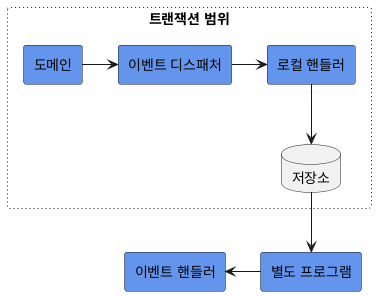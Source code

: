@startuml

rectangle "트랜잭션 범위" as a #line.dotted {
    rectangle "도메인" as b #CornflowerBlue
    rectangle "이벤트 디스패처" as c #CornflowerBlue
    rectangle "로컬 핸들러" as d #CornflowerBlue
    database "저장소" as e

    b -r-> c
    c -r-> d
    d -d-> e
}

rectangle "별도 프로그램" as f #CornflowerBlue
rectangle "이벤트 핸들러" as g #CornflowerBlue

f -l-> g

e -d-> f

@enduml